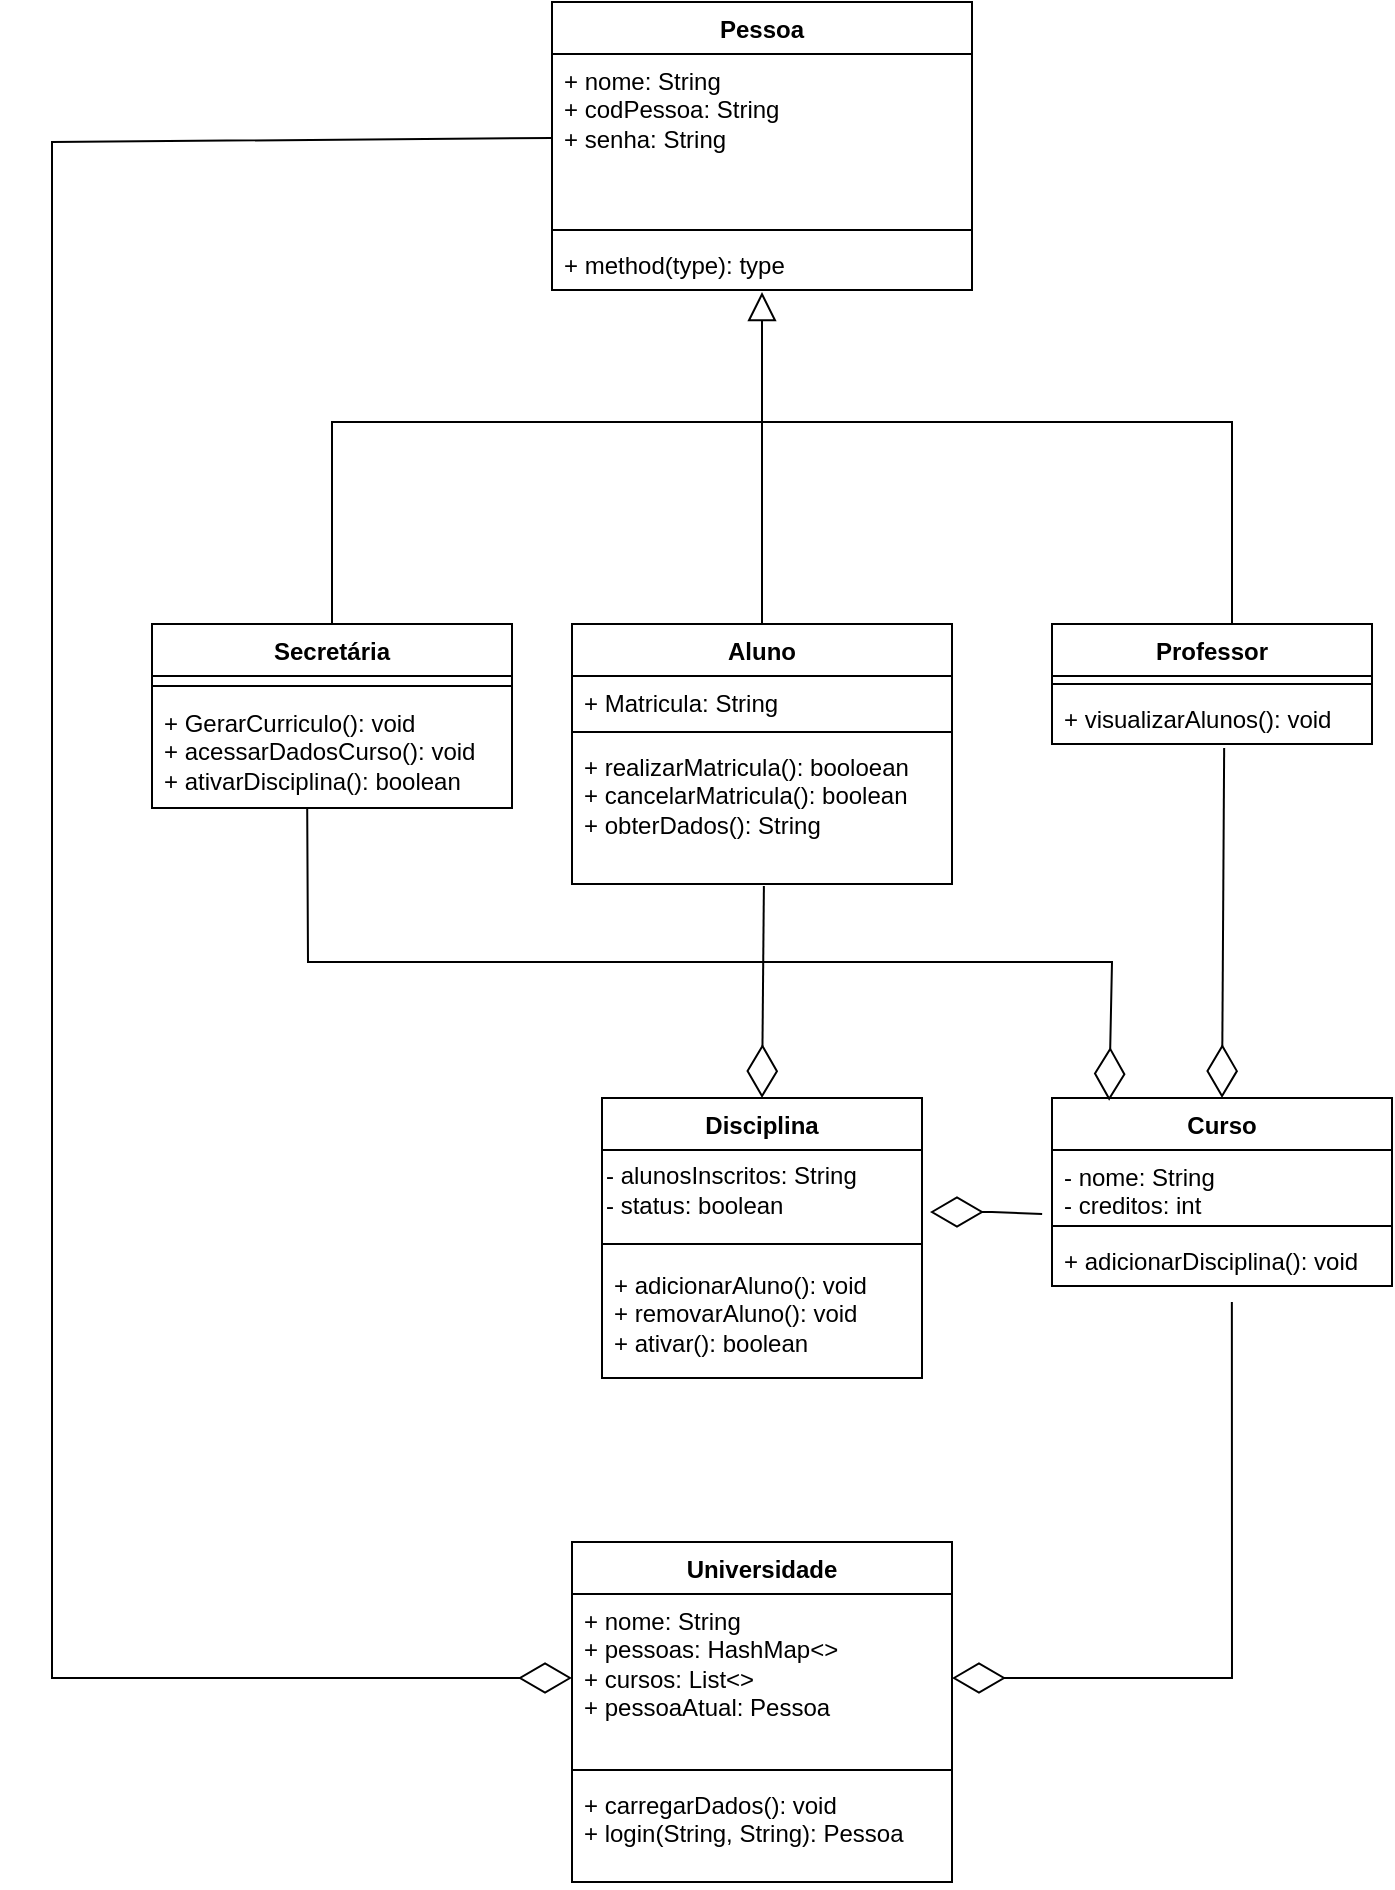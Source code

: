 <mxfile version="21.6.9" type="github">
  <diagram id="C5RBs43oDa-KdzZeNtuy" name="Page-1">
    <mxGraphModel dx="2183" dy="1958" grid="1" gridSize="10" guides="1" tooltips="1" connect="1" arrows="1" fold="1" page="1" pageScale="1" pageWidth="827" pageHeight="1169" math="0" shadow="0">
      <root>
        <mxCell id="WIyWlLk6GJQsqaUBKTNV-0" />
        <mxCell id="WIyWlLk6GJQsqaUBKTNV-1" parent="WIyWlLk6GJQsqaUBKTNV-0" />
        <mxCell id="xfJHlxu_VXnrqttIyuLd-0" value="Curso" style="swimlane;fontStyle=1;align=center;verticalAlign=top;childLayout=stackLayout;horizontal=1;startSize=26;horizontalStack=0;resizeParent=1;resizeParentMax=0;resizeLast=0;collapsible=1;marginBottom=0;whiteSpace=wrap;html=1;" parent="WIyWlLk6GJQsqaUBKTNV-1" vertex="1">
          <mxGeometry x="540" y="-432" width="170" height="94" as="geometry" />
        </mxCell>
        <mxCell id="xfJHlxu_VXnrqttIyuLd-1" value="- nome: String&lt;br style=&quot;border-color: var(--border-color);&quot;&gt;- creditos: int" style="text;strokeColor=none;fillColor=none;align=left;verticalAlign=top;spacingLeft=4;spacingRight=4;overflow=hidden;rotatable=0;points=[[0,0.5],[1,0.5]];portConstraint=eastwest;whiteSpace=wrap;html=1;" parent="xfJHlxu_VXnrqttIyuLd-0" vertex="1">
          <mxGeometry y="26" width="170" height="34" as="geometry" />
        </mxCell>
        <mxCell id="xfJHlxu_VXnrqttIyuLd-2" value="" style="line;strokeWidth=1;fillColor=none;align=left;verticalAlign=middle;spacingTop=-1;spacingLeft=3;spacingRight=3;rotatable=0;labelPosition=right;points=[];portConstraint=eastwest;strokeColor=inherit;" parent="xfJHlxu_VXnrqttIyuLd-0" vertex="1">
          <mxGeometry y="60" width="170" height="8" as="geometry" />
        </mxCell>
        <mxCell id="xfJHlxu_VXnrqttIyuLd-3" value="+ adicionarDisciplina(): void" style="text;strokeColor=none;fillColor=none;align=left;verticalAlign=top;spacingLeft=4;spacingRight=4;overflow=hidden;rotatable=0;points=[[0,0.5],[1,0.5]];portConstraint=eastwest;whiteSpace=wrap;html=1;" parent="xfJHlxu_VXnrqttIyuLd-0" vertex="1">
          <mxGeometry y="68" width="170" height="26" as="geometry" />
        </mxCell>
        <mxCell id="xfJHlxu_VXnrqttIyuLd-4" value="Disciplina" style="swimlane;fontStyle=1;align=center;verticalAlign=top;childLayout=stackLayout;horizontal=1;startSize=26;horizontalStack=0;resizeParent=1;resizeParentMax=0;resizeLast=0;collapsible=1;marginBottom=0;whiteSpace=wrap;html=1;" parent="WIyWlLk6GJQsqaUBKTNV-1" vertex="1">
          <mxGeometry x="315" y="-432" width="160" height="140" as="geometry" />
        </mxCell>
        <mxCell id="rVDaCvNVLalm2hvkW33L-8" value="- alunosInscritos: String&lt;br&gt;- status: boolean" style="text;html=1;align=left;verticalAlign=middle;resizable=0;points=[];autosize=1;strokeColor=none;fillColor=none;" parent="xfJHlxu_VXnrqttIyuLd-4" vertex="1">
          <mxGeometry y="26" width="160" height="40" as="geometry" />
        </mxCell>
        <mxCell id="xfJHlxu_VXnrqttIyuLd-6" value="" style="line;strokeWidth=1;fillColor=none;align=left;verticalAlign=middle;spacingTop=-1;spacingLeft=3;spacingRight=3;rotatable=0;labelPosition=right;points=[];portConstraint=eastwest;strokeColor=inherit;" parent="xfJHlxu_VXnrqttIyuLd-4" vertex="1">
          <mxGeometry y="66" width="160" height="14" as="geometry" />
        </mxCell>
        <mxCell id="xfJHlxu_VXnrqttIyuLd-7" value="+ adicionarAluno(): void&lt;br&gt;+ removarAluno(): void&lt;br&gt;+ ativar(): boolean" style="text;strokeColor=none;fillColor=none;align=left;verticalAlign=top;spacingLeft=4;spacingRight=4;overflow=hidden;rotatable=0;points=[[0,0.5],[1,0.5]];portConstraint=eastwest;whiteSpace=wrap;html=1;" parent="xfJHlxu_VXnrqttIyuLd-4" vertex="1">
          <mxGeometry y="80" width="160" height="60" as="geometry" />
        </mxCell>
        <mxCell id="gCBuhMQFf0GlGuoRnyLi-1" style="edgeStyle=orthogonalEdgeStyle;rounded=0;orthogonalLoop=1;jettySize=auto;html=1;endArrow=block;endFill=0;endSize=12;entryX=0.5;entryY=1.038;entryDx=0;entryDy=0;entryPerimeter=0;" parent="WIyWlLk6GJQsqaUBKTNV-1" source="xfJHlxu_VXnrqttIyuLd-8" target="xfJHlxu_VXnrqttIyuLd-15" edge="1">
          <mxGeometry relative="1" as="geometry">
            <mxPoint x="361" y="157" as="targetPoint" />
            <Array as="points" />
          </mxGeometry>
        </mxCell>
        <mxCell id="xfJHlxu_VXnrqttIyuLd-8" value="Aluno" style="swimlane;fontStyle=1;align=center;verticalAlign=top;childLayout=stackLayout;horizontal=1;startSize=26;horizontalStack=0;resizeParent=1;resizeParentMax=0;resizeLast=0;collapsible=1;marginBottom=0;whiteSpace=wrap;html=1;" parent="WIyWlLk6GJQsqaUBKTNV-1" vertex="1">
          <mxGeometry x="300" y="-669" width="190" height="130" as="geometry" />
        </mxCell>
        <mxCell id="xfJHlxu_VXnrqttIyuLd-9" value="+ Matricula: String" style="text;strokeColor=none;fillColor=none;align=left;verticalAlign=top;spacingLeft=4;spacingRight=4;overflow=hidden;rotatable=0;points=[[0,0.5],[1,0.5]];portConstraint=eastwest;whiteSpace=wrap;html=1;" parent="xfJHlxu_VXnrqttIyuLd-8" vertex="1">
          <mxGeometry y="26" width="190" height="24" as="geometry" />
        </mxCell>
        <mxCell id="xfJHlxu_VXnrqttIyuLd-10" value="" style="line;strokeWidth=1;fillColor=none;align=left;verticalAlign=middle;spacingTop=-1;spacingLeft=3;spacingRight=3;rotatable=0;labelPosition=right;points=[];portConstraint=eastwest;strokeColor=inherit;" parent="xfJHlxu_VXnrqttIyuLd-8" vertex="1">
          <mxGeometry y="50" width="190" height="8" as="geometry" />
        </mxCell>
        <mxCell id="xfJHlxu_VXnrqttIyuLd-11" value="+ realizarMatricula(): booloean&lt;br&gt;+ cancelarMatricula(): boolean&lt;br&gt;+ obterDados(): String" style="text;strokeColor=none;fillColor=none;align=left;verticalAlign=top;spacingLeft=4;spacingRight=4;overflow=hidden;rotatable=0;points=[[0,0.5],[1,0.5]];portConstraint=eastwest;whiteSpace=wrap;html=1;" parent="xfJHlxu_VXnrqttIyuLd-8" vertex="1">
          <mxGeometry y="58" width="190" height="72" as="geometry" />
        </mxCell>
        <mxCell id="xfJHlxu_VXnrqttIyuLd-12" value="Pessoa" style="swimlane;fontStyle=1;align=center;verticalAlign=top;childLayout=stackLayout;horizontal=1;startSize=26;horizontalStack=0;resizeParent=1;resizeParentMax=0;resizeLast=0;collapsible=1;marginBottom=0;whiteSpace=wrap;html=1;" parent="WIyWlLk6GJQsqaUBKTNV-1" vertex="1">
          <mxGeometry x="290" y="-980" width="210" height="144" as="geometry" />
        </mxCell>
        <mxCell id="xfJHlxu_VXnrqttIyuLd-13" value="+ nome: String&lt;br&gt;+ codPessoa: String&lt;br&gt;+ senha: String" style="text;strokeColor=none;fillColor=none;align=left;verticalAlign=top;spacingLeft=4;spacingRight=4;overflow=hidden;rotatable=0;points=[[0,0.5],[1,0.5]];portConstraint=eastwest;whiteSpace=wrap;html=1;" parent="xfJHlxu_VXnrqttIyuLd-12" vertex="1">
          <mxGeometry y="26" width="210" height="84" as="geometry" />
        </mxCell>
        <mxCell id="xfJHlxu_VXnrqttIyuLd-14" value="" style="line;strokeWidth=1;fillColor=none;align=left;verticalAlign=middle;spacingTop=-1;spacingLeft=3;spacingRight=3;rotatable=0;labelPosition=right;points=[];portConstraint=eastwest;strokeColor=inherit;" parent="xfJHlxu_VXnrqttIyuLd-12" vertex="1">
          <mxGeometry y="110" width="210" height="8" as="geometry" />
        </mxCell>
        <mxCell id="xfJHlxu_VXnrqttIyuLd-15" value="+ method(type): type" style="text;strokeColor=none;fillColor=none;align=left;verticalAlign=top;spacingLeft=4;spacingRight=4;overflow=hidden;rotatable=0;points=[[0,0.5],[1,0.5]];portConstraint=eastwest;whiteSpace=wrap;html=1;" parent="xfJHlxu_VXnrqttIyuLd-12" vertex="1">
          <mxGeometry y="118" width="210" height="26" as="geometry" />
        </mxCell>
        <mxCell id="Lh1GMaYCp6mD0v9DGB5F-2" style="edgeStyle=orthogonalEdgeStyle;rounded=0;orthogonalLoop=1;jettySize=auto;html=1;endArrow=none;endFill=0;entryX=0.5;entryY=0;entryDx=0;entryDy=0;" parent="WIyWlLk6GJQsqaUBKTNV-1" source="xfJHlxu_VXnrqttIyuLd-17" target="xfJHlxu_VXnrqttIyuLd-22" edge="1">
          <mxGeometry relative="1" as="geometry">
            <mxPoint x="350" y="230" as="targetPoint" />
            <Array as="points">
              <mxPoint x="630" y="-770" />
              <mxPoint x="180" y="-770" />
              <mxPoint x="180" y="-650" />
              <mxPoint x="170" y="-650" />
            </Array>
          </mxGeometry>
        </mxCell>
        <mxCell id="xfJHlxu_VXnrqttIyuLd-17" value="Professor" style="swimlane;fontStyle=1;align=center;verticalAlign=top;childLayout=stackLayout;horizontal=1;startSize=26;horizontalStack=0;resizeParent=1;resizeParentMax=0;resizeLast=0;collapsible=1;marginBottom=0;whiteSpace=wrap;html=1;" parent="WIyWlLk6GJQsqaUBKTNV-1" vertex="1">
          <mxGeometry x="540" y="-669" width="160" height="60" as="geometry" />
        </mxCell>
        <mxCell id="xfJHlxu_VXnrqttIyuLd-19" value="" style="line;strokeWidth=1;fillColor=none;align=left;verticalAlign=middle;spacingTop=-1;spacingLeft=3;spacingRight=3;rotatable=0;labelPosition=right;points=[];portConstraint=eastwest;strokeColor=inherit;" parent="xfJHlxu_VXnrqttIyuLd-17" vertex="1">
          <mxGeometry y="26" width="160" height="8" as="geometry" />
        </mxCell>
        <mxCell id="xfJHlxu_VXnrqttIyuLd-20" value="+ visualizarAlunos(): void" style="text;strokeColor=none;fillColor=none;align=left;verticalAlign=top;spacingLeft=4;spacingRight=4;overflow=hidden;rotatable=0;points=[[0,0.5],[1,0.5]];portConstraint=eastwest;whiteSpace=wrap;html=1;" parent="xfJHlxu_VXnrqttIyuLd-17" vertex="1">
          <mxGeometry y="34" width="160" height="26" as="geometry" />
        </mxCell>
        <mxCell id="xfJHlxu_VXnrqttIyuLd-22" value="Secretária" style="swimlane;fontStyle=1;align=center;verticalAlign=top;childLayout=stackLayout;horizontal=1;startSize=26;horizontalStack=0;resizeParent=1;resizeParentMax=0;resizeLast=0;collapsible=1;marginBottom=0;whiteSpace=wrap;html=1;" parent="WIyWlLk6GJQsqaUBKTNV-1" vertex="1">
          <mxGeometry x="90" y="-669" width="180" height="92" as="geometry">
            <mxRectangle x="630" y="250" width="120" height="30" as="alternateBounds" />
          </mxGeometry>
        </mxCell>
        <mxCell id="xfJHlxu_VXnrqttIyuLd-24" value="" style="line;strokeWidth=1;fillColor=none;align=left;verticalAlign=middle;spacingTop=-1;spacingLeft=3;spacingRight=3;rotatable=0;labelPosition=right;points=[];portConstraint=eastwest;strokeColor=inherit;" parent="xfJHlxu_VXnrqttIyuLd-22" vertex="1">
          <mxGeometry y="26" width="180" height="10" as="geometry" />
        </mxCell>
        <mxCell id="xfJHlxu_VXnrqttIyuLd-25" value="+ GerarCurriculo(): void&lt;br&gt;+ acessarDadosCurso(): void&lt;br&gt;+ ativarDisciplina(): boolean" style="text;strokeColor=none;fillColor=none;align=left;verticalAlign=top;spacingLeft=4;spacingRight=4;overflow=hidden;rotatable=0;points=[[0,0.5],[1,0.5]];portConstraint=eastwest;whiteSpace=wrap;html=1;" parent="xfJHlxu_VXnrqttIyuLd-22" vertex="1">
          <mxGeometry y="36" width="180" height="56" as="geometry" />
        </mxCell>
        <mxCell id="rVDaCvNVLalm2hvkW33L-2" value="Universidade" style="swimlane;fontStyle=1;align=center;verticalAlign=top;childLayout=stackLayout;horizontal=1;startSize=26;horizontalStack=0;resizeParent=1;resizeParentMax=0;resizeLast=0;collapsible=1;marginBottom=0;whiteSpace=wrap;html=1;" parent="WIyWlLk6GJQsqaUBKTNV-1" vertex="1">
          <mxGeometry x="300" y="-210" width="190" height="170" as="geometry" />
        </mxCell>
        <mxCell id="rVDaCvNVLalm2hvkW33L-3" value="+ nome: String&lt;br style=&quot;border-color: var(--border-color);&quot;&gt;+ pessoas: HashMap&amp;lt;&amp;gt;&lt;br&gt;+ cursos: List&amp;lt;&amp;gt;&lt;br&gt;+ pessoaAtual: Pessoa" style="text;strokeColor=none;fillColor=none;align=left;verticalAlign=top;spacingLeft=4;spacingRight=4;overflow=hidden;rotatable=0;points=[[0,0.5],[1,0.5]];portConstraint=eastwest;whiteSpace=wrap;html=1;" parent="rVDaCvNVLalm2hvkW33L-2" vertex="1">
          <mxGeometry y="26" width="190" height="84" as="geometry" />
        </mxCell>
        <mxCell id="rVDaCvNVLalm2hvkW33L-4" value="" style="line;strokeWidth=1;fillColor=none;align=left;verticalAlign=middle;spacingTop=-1;spacingLeft=3;spacingRight=3;rotatable=0;labelPosition=right;points=[];portConstraint=eastwest;strokeColor=inherit;" parent="rVDaCvNVLalm2hvkW33L-2" vertex="1">
          <mxGeometry y="110" width="190" height="8" as="geometry" />
        </mxCell>
        <mxCell id="rVDaCvNVLalm2hvkW33L-5" value="+ carregarDados(): void&lt;br&gt;+ login(String, String): Pessoa" style="text;strokeColor=none;fillColor=none;align=left;verticalAlign=top;spacingLeft=4;spacingRight=4;overflow=hidden;rotatable=0;points=[[0,0.5],[1,0.5]];portConstraint=eastwest;whiteSpace=wrap;html=1;" parent="rVDaCvNVLalm2hvkW33L-2" vertex="1">
          <mxGeometry y="118" width="190" height="52" as="geometry" />
        </mxCell>
        <mxCell id="BdoGxwkjM30qAsFmZ6x7-6" value="" style="endArrow=diamondThin;endFill=0;endSize=24;html=1;rounded=0;exitX=-0.029;exitY=0.941;exitDx=0;exitDy=0;entryX=1.025;entryY=0.775;entryDx=0;entryDy=0;entryPerimeter=0;exitPerimeter=0;" edge="1" parent="WIyWlLk6GJQsqaUBKTNV-1" source="xfJHlxu_VXnrqttIyuLd-1" target="rVDaCvNVLalm2hvkW33L-8">
          <mxGeometry width="160" relative="1" as="geometry">
            <mxPoint x="480" y="-510" as="sourcePoint" />
            <mxPoint x="520" y="-580" as="targetPoint" />
            <Array as="points">
              <mxPoint x="510" y="-375" />
            </Array>
          </mxGeometry>
        </mxCell>
        <mxCell id="BdoGxwkjM30qAsFmZ6x7-7" value="" style="endArrow=diamondThin;endFill=0;endSize=24;html=1;rounded=0;entryX=0.5;entryY=0;entryDx=0;entryDy=0;exitX=0.505;exitY=1.014;exitDx=0;exitDy=0;exitPerimeter=0;" edge="1" parent="WIyWlLk6GJQsqaUBKTNV-1" source="xfJHlxu_VXnrqttIyuLd-11" target="xfJHlxu_VXnrqttIyuLd-4">
          <mxGeometry width="160" relative="1" as="geometry">
            <mxPoint x="320" y="-470" as="sourcePoint" />
            <mxPoint x="480" y="-470" as="targetPoint" />
          </mxGeometry>
        </mxCell>
        <mxCell id="BdoGxwkjM30qAsFmZ6x7-8" value="" style="endArrow=diamondThin;endFill=0;endSize=24;html=1;rounded=0;exitX=0.529;exitY=1.308;exitDx=0;exitDy=0;entryX=1;entryY=0.5;entryDx=0;entryDy=0;exitPerimeter=0;" edge="1" parent="WIyWlLk6GJQsqaUBKTNV-1" source="xfJHlxu_VXnrqttIyuLd-3" target="rVDaCvNVLalm2hvkW33L-3">
          <mxGeometry width="160" relative="1" as="geometry">
            <mxPoint x="626" y="-149" as="sourcePoint" />
            <mxPoint x="520" y="-150" as="targetPoint" />
            <Array as="points">
              <mxPoint x="630" y="-142" />
            </Array>
          </mxGeometry>
        </mxCell>
        <mxCell id="BdoGxwkjM30qAsFmZ6x7-9" value="" style="endArrow=diamondThin;endFill=0;endSize=24;html=1;rounded=0;exitX=0.538;exitY=1.077;exitDx=0;exitDy=0;entryX=0.5;entryY=0;entryDx=0;entryDy=0;exitPerimeter=0;" edge="1" parent="WIyWlLk6GJQsqaUBKTNV-1" source="xfJHlxu_VXnrqttIyuLd-20" target="xfJHlxu_VXnrqttIyuLd-0">
          <mxGeometry width="160" relative="1" as="geometry">
            <mxPoint x="673" y="-519" as="sourcePoint" />
            <mxPoint x="567" y="-520" as="targetPoint" />
            <Array as="points" />
          </mxGeometry>
        </mxCell>
        <mxCell id="BdoGxwkjM30qAsFmZ6x7-10" value="" style="endArrow=diamondThin;endFill=0;endSize=24;html=1;rounded=0;exitX=0;exitY=0.5;exitDx=0;exitDy=0;entryX=0;entryY=0.5;entryDx=0;entryDy=0;" edge="1" parent="WIyWlLk6GJQsqaUBKTNV-1" source="xfJHlxu_VXnrqttIyuLd-13" target="rVDaCvNVLalm2hvkW33L-3">
          <mxGeometry width="160" relative="1" as="geometry">
            <mxPoint x="150" y="-920" as="sourcePoint" />
            <mxPoint x="40" y="-80" as="targetPoint" />
            <Array as="points">
              <mxPoint x="40" y="-910" />
              <mxPoint x="40" y="-142" />
            </Array>
          </mxGeometry>
        </mxCell>
        <mxCell id="BdoGxwkjM30qAsFmZ6x7-12" value="" style="endArrow=diamondThin;endFill=0;endSize=24;html=1;rounded=0;entryX=0.168;entryY=0.015;entryDx=0;entryDy=0;exitX=0.485;exitY=1.001;exitDx=0;exitDy=0;exitPerimeter=0;entryPerimeter=0;" edge="1" parent="WIyWlLk6GJQsqaUBKTNV-1" target="xfJHlxu_VXnrqttIyuLd-0">
          <mxGeometry width="160" relative="1" as="geometry">
            <mxPoint x="167.6" y="-576.944" as="sourcePoint" />
            <mxPoint x="570" y="-425" as="targetPoint" />
            <Array as="points">
              <mxPoint x="168" y="-500" />
              <mxPoint x="570" y="-500" />
            </Array>
          </mxGeometry>
        </mxCell>
      </root>
    </mxGraphModel>
  </diagram>
</mxfile>
